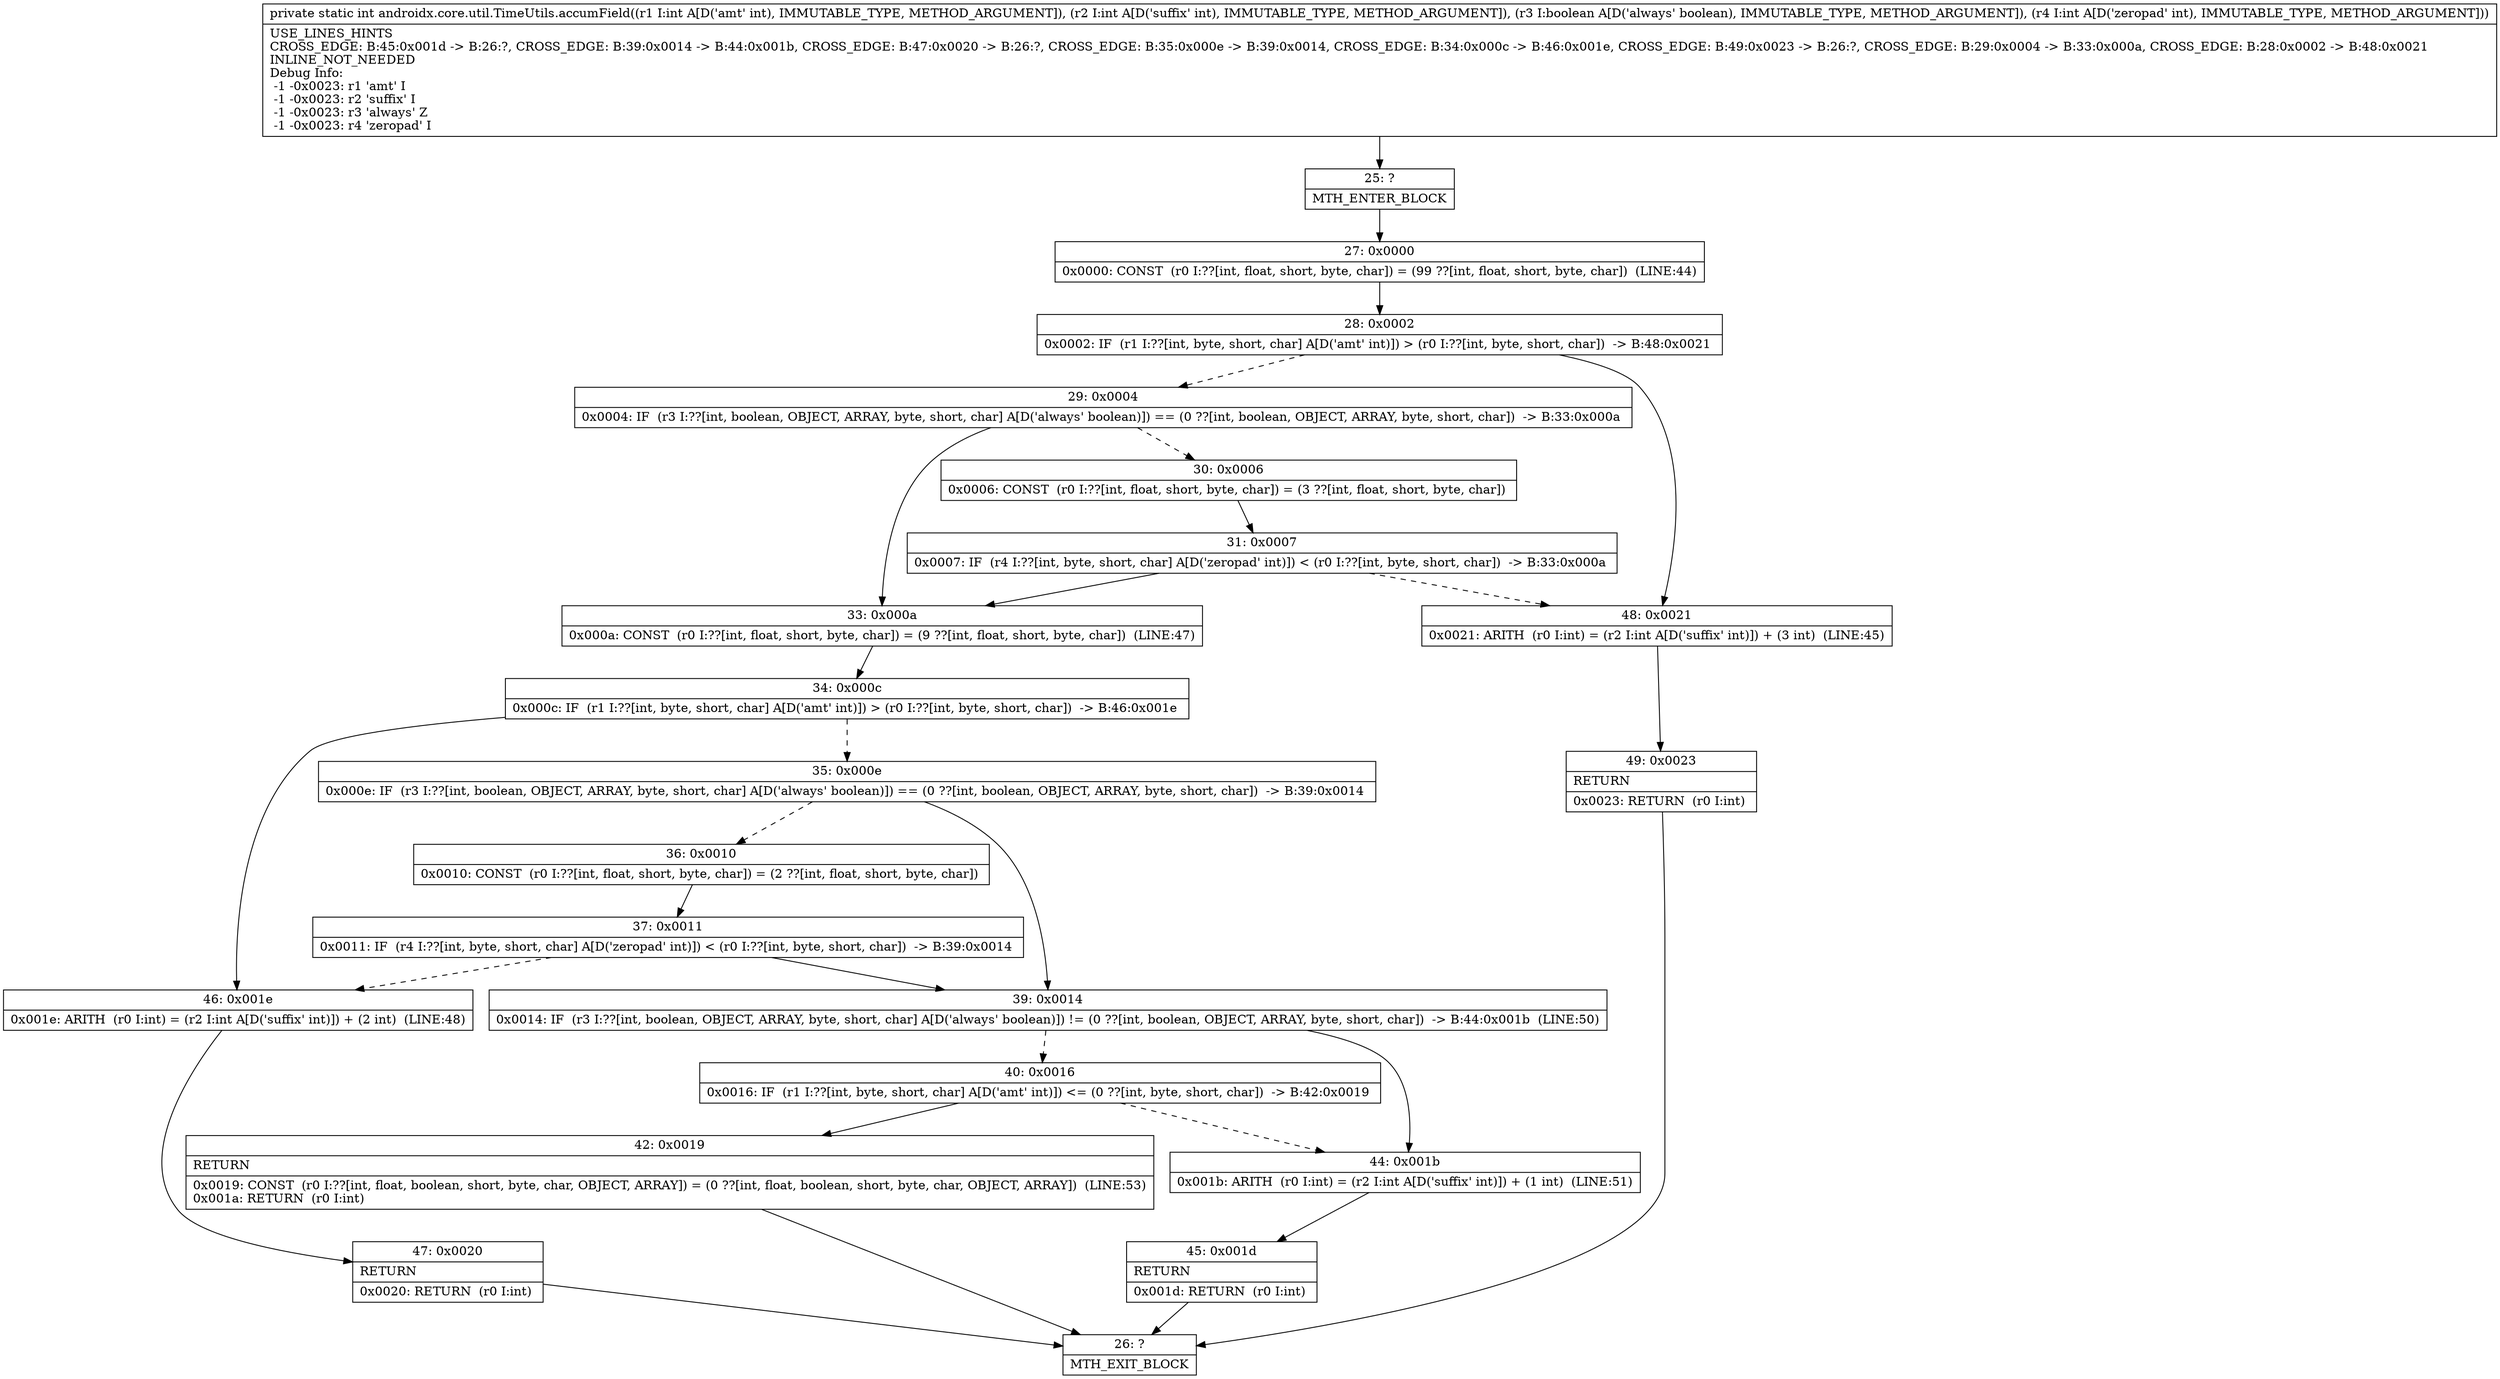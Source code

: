 digraph "CFG forandroidx.core.util.TimeUtils.accumField(IIZI)I" {
Node_25 [shape=record,label="{25\:\ ?|MTH_ENTER_BLOCK\l}"];
Node_27 [shape=record,label="{27\:\ 0x0000|0x0000: CONST  (r0 I:??[int, float, short, byte, char]) = (99 ??[int, float, short, byte, char])  (LINE:44)\l}"];
Node_28 [shape=record,label="{28\:\ 0x0002|0x0002: IF  (r1 I:??[int, byte, short, char] A[D('amt' int)]) \> (r0 I:??[int, byte, short, char])  \-\> B:48:0x0021 \l}"];
Node_29 [shape=record,label="{29\:\ 0x0004|0x0004: IF  (r3 I:??[int, boolean, OBJECT, ARRAY, byte, short, char] A[D('always' boolean)]) == (0 ??[int, boolean, OBJECT, ARRAY, byte, short, char])  \-\> B:33:0x000a \l}"];
Node_30 [shape=record,label="{30\:\ 0x0006|0x0006: CONST  (r0 I:??[int, float, short, byte, char]) = (3 ??[int, float, short, byte, char]) \l}"];
Node_31 [shape=record,label="{31\:\ 0x0007|0x0007: IF  (r4 I:??[int, byte, short, char] A[D('zeropad' int)]) \< (r0 I:??[int, byte, short, char])  \-\> B:33:0x000a \l}"];
Node_33 [shape=record,label="{33\:\ 0x000a|0x000a: CONST  (r0 I:??[int, float, short, byte, char]) = (9 ??[int, float, short, byte, char])  (LINE:47)\l}"];
Node_34 [shape=record,label="{34\:\ 0x000c|0x000c: IF  (r1 I:??[int, byte, short, char] A[D('amt' int)]) \> (r0 I:??[int, byte, short, char])  \-\> B:46:0x001e \l}"];
Node_35 [shape=record,label="{35\:\ 0x000e|0x000e: IF  (r3 I:??[int, boolean, OBJECT, ARRAY, byte, short, char] A[D('always' boolean)]) == (0 ??[int, boolean, OBJECT, ARRAY, byte, short, char])  \-\> B:39:0x0014 \l}"];
Node_36 [shape=record,label="{36\:\ 0x0010|0x0010: CONST  (r0 I:??[int, float, short, byte, char]) = (2 ??[int, float, short, byte, char]) \l}"];
Node_37 [shape=record,label="{37\:\ 0x0011|0x0011: IF  (r4 I:??[int, byte, short, char] A[D('zeropad' int)]) \< (r0 I:??[int, byte, short, char])  \-\> B:39:0x0014 \l}"];
Node_39 [shape=record,label="{39\:\ 0x0014|0x0014: IF  (r3 I:??[int, boolean, OBJECT, ARRAY, byte, short, char] A[D('always' boolean)]) != (0 ??[int, boolean, OBJECT, ARRAY, byte, short, char])  \-\> B:44:0x001b  (LINE:50)\l}"];
Node_40 [shape=record,label="{40\:\ 0x0016|0x0016: IF  (r1 I:??[int, byte, short, char] A[D('amt' int)]) \<= (0 ??[int, byte, short, char])  \-\> B:42:0x0019 \l}"];
Node_42 [shape=record,label="{42\:\ 0x0019|RETURN\l|0x0019: CONST  (r0 I:??[int, float, boolean, short, byte, char, OBJECT, ARRAY]) = (0 ??[int, float, boolean, short, byte, char, OBJECT, ARRAY])  (LINE:53)\l0x001a: RETURN  (r0 I:int) \l}"];
Node_26 [shape=record,label="{26\:\ ?|MTH_EXIT_BLOCK\l}"];
Node_44 [shape=record,label="{44\:\ 0x001b|0x001b: ARITH  (r0 I:int) = (r2 I:int A[D('suffix' int)]) + (1 int)  (LINE:51)\l}"];
Node_45 [shape=record,label="{45\:\ 0x001d|RETURN\l|0x001d: RETURN  (r0 I:int) \l}"];
Node_46 [shape=record,label="{46\:\ 0x001e|0x001e: ARITH  (r0 I:int) = (r2 I:int A[D('suffix' int)]) + (2 int)  (LINE:48)\l}"];
Node_47 [shape=record,label="{47\:\ 0x0020|RETURN\l|0x0020: RETURN  (r0 I:int) \l}"];
Node_48 [shape=record,label="{48\:\ 0x0021|0x0021: ARITH  (r0 I:int) = (r2 I:int A[D('suffix' int)]) + (3 int)  (LINE:45)\l}"];
Node_49 [shape=record,label="{49\:\ 0x0023|RETURN\l|0x0023: RETURN  (r0 I:int) \l}"];
MethodNode[shape=record,label="{private static int androidx.core.util.TimeUtils.accumField((r1 I:int A[D('amt' int), IMMUTABLE_TYPE, METHOD_ARGUMENT]), (r2 I:int A[D('suffix' int), IMMUTABLE_TYPE, METHOD_ARGUMENT]), (r3 I:boolean A[D('always' boolean), IMMUTABLE_TYPE, METHOD_ARGUMENT]), (r4 I:int A[D('zeropad' int), IMMUTABLE_TYPE, METHOD_ARGUMENT]))  | USE_LINES_HINTS\lCROSS_EDGE: B:45:0x001d \-\> B:26:?, CROSS_EDGE: B:39:0x0014 \-\> B:44:0x001b, CROSS_EDGE: B:47:0x0020 \-\> B:26:?, CROSS_EDGE: B:35:0x000e \-\> B:39:0x0014, CROSS_EDGE: B:34:0x000c \-\> B:46:0x001e, CROSS_EDGE: B:49:0x0023 \-\> B:26:?, CROSS_EDGE: B:29:0x0004 \-\> B:33:0x000a, CROSS_EDGE: B:28:0x0002 \-\> B:48:0x0021\lINLINE_NOT_NEEDED\lDebug Info:\l  \-1 \-0x0023: r1 'amt' I\l  \-1 \-0x0023: r2 'suffix' I\l  \-1 \-0x0023: r3 'always' Z\l  \-1 \-0x0023: r4 'zeropad' I\l}"];
MethodNode -> Node_25;Node_25 -> Node_27;
Node_27 -> Node_28;
Node_28 -> Node_29[style=dashed];
Node_28 -> Node_48;
Node_29 -> Node_30[style=dashed];
Node_29 -> Node_33;
Node_30 -> Node_31;
Node_31 -> Node_33;
Node_31 -> Node_48[style=dashed];
Node_33 -> Node_34;
Node_34 -> Node_35[style=dashed];
Node_34 -> Node_46;
Node_35 -> Node_36[style=dashed];
Node_35 -> Node_39;
Node_36 -> Node_37;
Node_37 -> Node_39;
Node_37 -> Node_46[style=dashed];
Node_39 -> Node_40[style=dashed];
Node_39 -> Node_44;
Node_40 -> Node_42;
Node_40 -> Node_44[style=dashed];
Node_42 -> Node_26;
Node_44 -> Node_45;
Node_45 -> Node_26;
Node_46 -> Node_47;
Node_47 -> Node_26;
Node_48 -> Node_49;
Node_49 -> Node_26;
}

